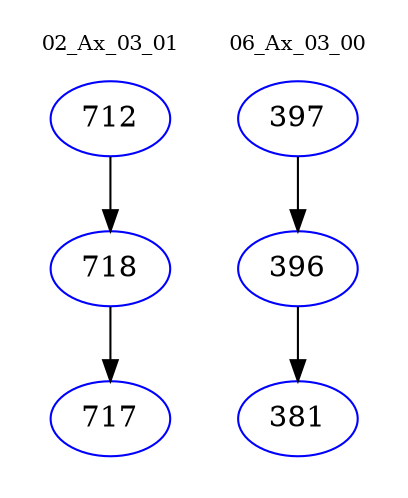 digraph{
subgraph cluster_0 {
color = white
label = "02_Ax_03_01";
fontsize=10;
T0_712 [label="712", color="blue"]
T0_712 -> T0_718 [color="black"]
T0_718 [label="718", color="blue"]
T0_718 -> T0_717 [color="black"]
T0_717 [label="717", color="blue"]
}
subgraph cluster_1 {
color = white
label = "06_Ax_03_00";
fontsize=10;
T1_397 [label="397", color="blue"]
T1_397 -> T1_396 [color="black"]
T1_396 [label="396", color="blue"]
T1_396 -> T1_381 [color="black"]
T1_381 [label="381", color="blue"]
}
}
